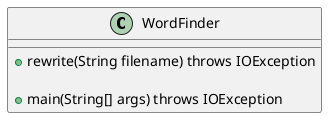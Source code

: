 @startuml
class WordFinder {

  + rewrite(String filename) throws IOException

  + main(String[] args) throws IOException

}

@enduml